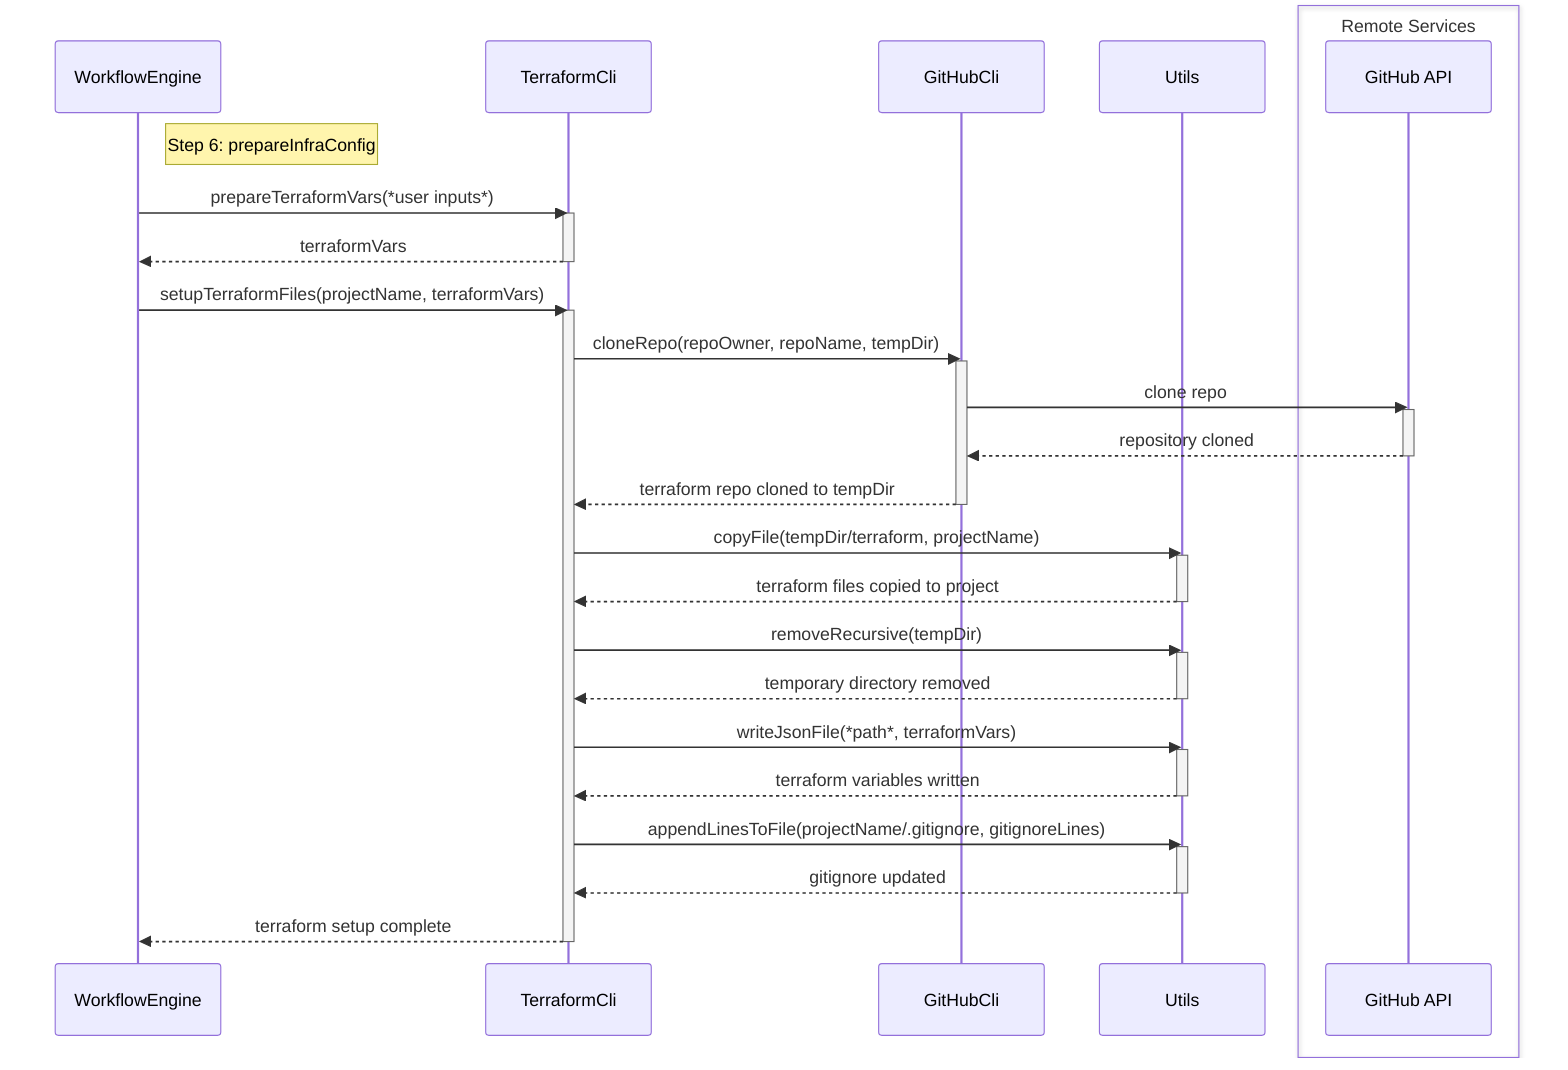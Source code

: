 ---
config:
  theme: default
  look: classic
---
sequenceDiagram
    participant WE as WorkflowEngine
    participant TF as TerraformCli
    participant GH as GitHubCli
    participant Utils
    
    box Remote Services
    participant GHAPI as GitHub API
    end
    
    note right of WE: Step 6: prepareInfraConfig
    WE->>TF: prepareTerraformVars(*user inputs*)
    activate TF
    TF-->>WE: terraformVars
    deactivate TF

    WE->>TF: setupTerraformFiles(projectName, terraformVars)
    activate TF
    
    TF->>GH: cloneRepo(repoOwner, repoName, tempDir)
    activate GH
    GH->>GHAPI: clone repo
    activate GHAPI
    GHAPI-->>GH: repository cloned
    deactivate GHAPI
    GH-->>TF: terraform repo cloned to tempDir
    deactivate GH
    
    TF->>Utils: copyFile(tempDir/terraform, projectName)
    activate Utils
    Utils-->>TF: terraform files copied to project
    deactivate Utils
    
    TF->>Utils: removeRecursive(tempDir)
    activate Utils
    Utils-->>TF: temporary directory removed
    deactivate Utils
    
    TF->>Utils: writeJsonFile(*path*, terraformVars)
    activate Utils
    Utils-->>TF: terraform variables written
    deactivate Utils
    
    TF->>Utils: appendLinesToFile(projectName/.gitignore, gitignoreLines)
    activate Utils
    Utils-->>TF: gitignore updated
    deactivate Utils
    
    TF-->>WE: terraform setup complete
    deactivate TF